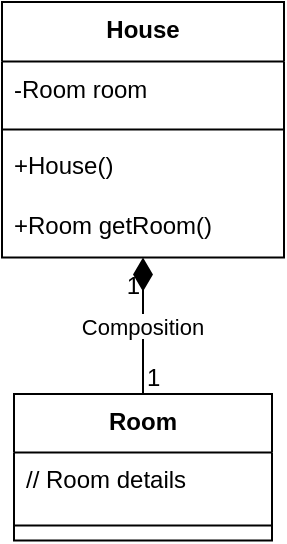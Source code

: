<mxfile version="24.5.4" type="github">
  <diagram name="Page-1" id="wqBTm02UBe5vn12mUd1d">
    <mxGraphModel dx="1434" dy="707" grid="1" gridSize="10" guides="1" tooltips="1" connect="1" arrows="1" fold="1" page="1" pageScale="1" pageWidth="850" pageHeight="1100" math="0" shadow="0">
      <root>
        <mxCell id="0" />
        <mxCell id="1" parent="0" />
        <mxCell id="pNHo1v0jE8mYCApmmI1u-1" value="House" style="swimlane;fontStyle=1;align=center;verticalAlign=top;childLayout=stackLayout;horizontal=1;startSize=29.75;horizontalStack=0;resizeParent=1;resizeParentMax=0;resizeLast=0;collapsible=0;marginBottom=0;" vertex="1" parent="1">
          <mxGeometry x="20" y="20" width="141" height="127.75" as="geometry" />
        </mxCell>
        <mxCell id="pNHo1v0jE8mYCApmmI1u-2" value="-Room room" style="text;strokeColor=none;fillColor=none;align=left;verticalAlign=top;spacingLeft=4;spacingRight=4;overflow=hidden;rotatable=0;points=[[0,0.5],[1,0.5]];portConstraint=eastwest;" vertex="1" parent="pNHo1v0jE8mYCApmmI1u-1">
          <mxGeometry y="29.75" width="141" height="30" as="geometry" />
        </mxCell>
        <mxCell id="pNHo1v0jE8mYCApmmI1u-3" style="line;strokeWidth=1;fillColor=none;align=left;verticalAlign=middle;spacingTop=-1;spacingLeft=3;spacingRight=3;rotatable=0;labelPosition=right;points=[];portConstraint=eastwest;strokeColor=inherit;" vertex="1" parent="pNHo1v0jE8mYCApmmI1u-1">
          <mxGeometry y="59.75" width="141" height="8" as="geometry" />
        </mxCell>
        <mxCell id="pNHo1v0jE8mYCApmmI1u-4" value="+House()" style="text;strokeColor=none;fillColor=none;align=left;verticalAlign=top;spacingLeft=4;spacingRight=4;overflow=hidden;rotatable=0;points=[[0,0.5],[1,0.5]];portConstraint=eastwest;" vertex="1" parent="pNHo1v0jE8mYCApmmI1u-1">
          <mxGeometry y="67.75" width="141" height="30" as="geometry" />
        </mxCell>
        <mxCell id="pNHo1v0jE8mYCApmmI1u-5" value="+Room getRoom()" style="text;strokeColor=none;fillColor=none;align=left;verticalAlign=top;spacingLeft=4;spacingRight=4;overflow=hidden;rotatable=0;points=[[0,0.5],[1,0.5]];portConstraint=eastwest;" vertex="1" parent="pNHo1v0jE8mYCApmmI1u-1">
          <mxGeometry y="97.75" width="141" height="30" as="geometry" />
        </mxCell>
        <mxCell id="pNHo1v0jE8mYCApmmI1u-6" value="Room" style="swimlane;fontStyle=1;align=center;verticalAlign=top;childLayout=stackLayout;horizontal=1;startSize=29.2;horizontalStack=0;resizeParent=1;resizeParentMax=0;resizeLast=0;collapsible=0;marginBottom=0;" vertex="1" parent="1">
          <mxGeometry x="26" y="216" width="129" height="73.2" as="geometry" />
        </mxCell>
        <mxCell id="pNHo1v0jE8mYCApmmI1u-7" value="// Room details" style="text;strokeColor=none;fillColor=none;align=left;verticalAlign=top;spacingLeft=4;spacingRight=4;overflow=hidden;rotatable=0;points=[[0,0.5],[1,0.5]];portConstraint=eastwest;" vertex="1" parent="pNHo1v0jE8mYCApmmI1u-6">
          <mxGeometry y="29.2" width="129" height="29" as="geometry" />
        </mxCell>
        <mxCell id="pNHo1v0jE8mYCApmmI1u-8" style="line;strokeWidth=1;fillColor=none;align=left;verticalAlign=middle;spacingTop=-1;spacingLeft=3;spacingRight=3;rotatable=0;labelPosition=right;points=[];portConstraint=eastwest;strokeColor=inherit;" vertex="1" parent="pNHo1v0jE8mYCApmmI1u-6">
          <mxGeometry y="58.2" width="129" height="15" as="geometry" />
        </mxCell>
        <mxCell id="pNHo1v0jE8mYCApmmI1u-9" value="Composition" style="curved=1;startArrow=diamondThin;startSize=14;startFill=1;endArrow=none;exitX=0.5;exitY=1;entryX=0.5;entryY=0;rounded=0;" edge="1" parent="1" source="pNHo1v0jE8mYCApmmI1u-1" target="pNHo1v0jE8mYCApmmI1u-6">
          <mxGeometry relative="1" as="geometry">
            <Array as="points" />
          </mxGeometry>
        </mxCell>
        <mxCell id="pNHo1v0jE8mYCApmmI1u-10" value="1" style="edgeLabel;resizable=0;labelBackgroundColor=none;fontSize=12;align=right;verticalAlign=top;" vertex="1" parent="pNHo1v0jE8mYCApmmI1u-9">
          <mxGeometry x="-1" relative="1" as="geometry" />
        </mxCell>
        <mxCell id="pNHo1v0jE8mYCApmmI1u-11" value="1" style="edgeLabel;resizable=0;labelBackgroundColor=none;fontSize=12;align=left;verticalAlign=bottom;" vertex="1" parent="pNHo1v0jE8mYCApmmI1u-9">
          <mxGeometry x="1" relative="1" as="geometry" />
        </mxCell>
      </root>
    </mxGraphModel>
  </diagram>
</mxfile>
